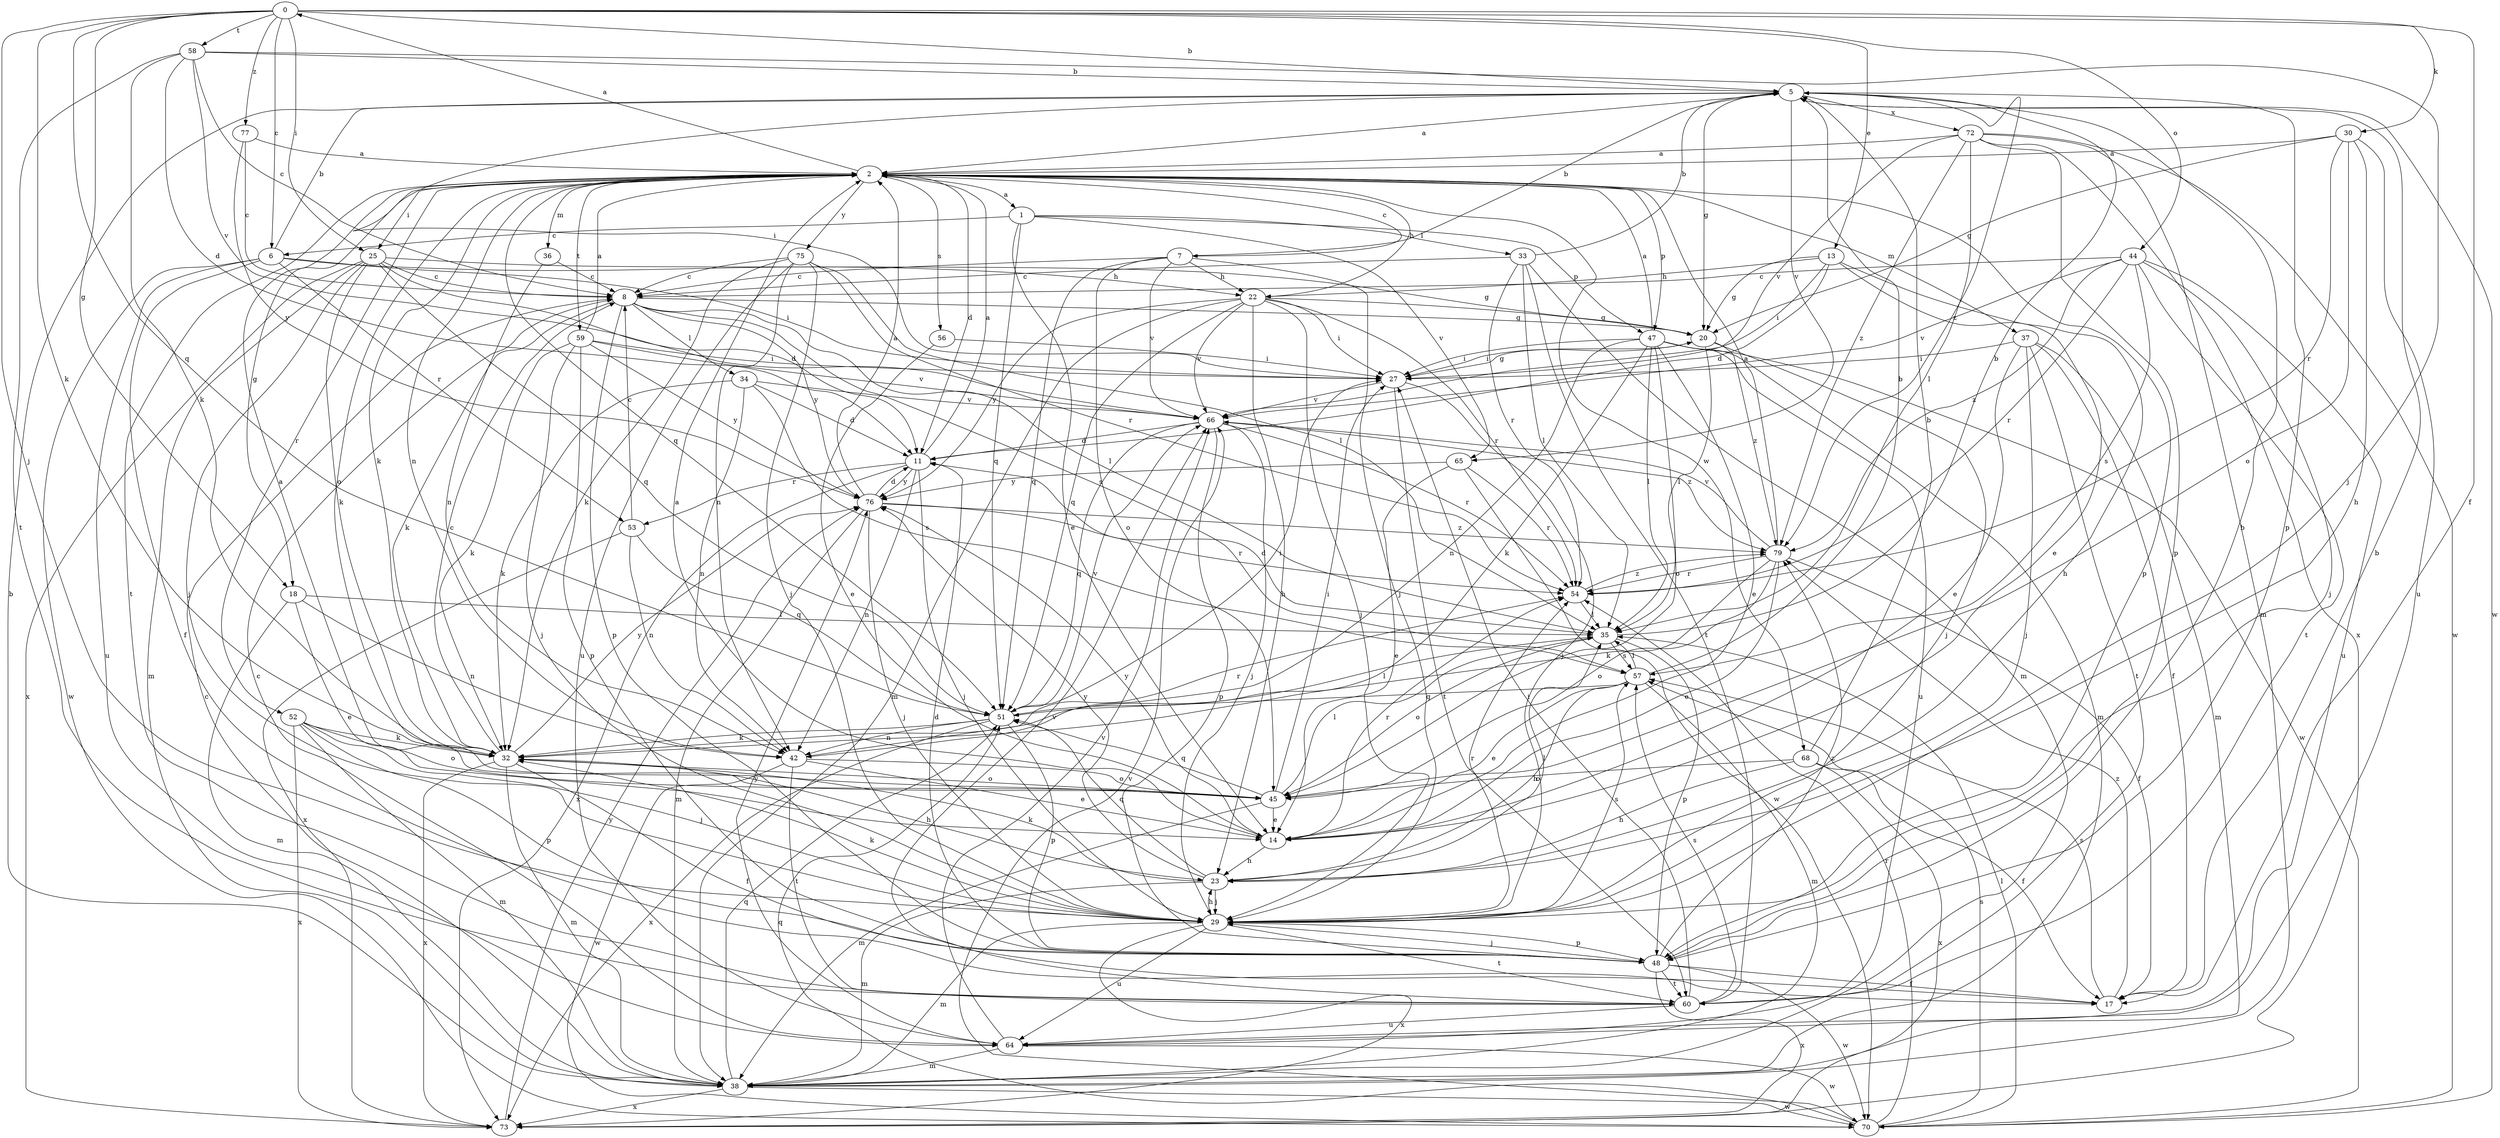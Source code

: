 strict digraph  {
0;
1;
2;
5;
6;
7;
8;
11;
13;
14;
17;
18;
20;
22;
23;
25;
27;
29;
30;
32;
33;
34;
35;
36;
37;
38;
42;
44;
45;
47;
48;
51;
52;
53;
54;
56;
57;
58;
59;
60;
64;
65;
66;
68;
70;
72;
73;
75;
76;
77;
79;
0 -> 5  [label=b];
0 -> 6  [label=c];
0 -> 13  [label=e];
0 -> 17  [label=f];
0 -> 18  [label=g];
0 -> 25  [label=i];
0 -> 29  [label=j];
0 -> 30  [label=k];
0 -> 32  [label=k];
0 -> 44  [label=o];
0 -> 51  [label=q];
0 -> 58  [label=t];
0 -> 77  [label=z];
1 -> 6  [label=c];
1 -> 14  [label=e];
1 -> 33  [label=l];
1 -> 47  [label=p];
1 -> 51  [label=q];
1 -> 65  [label=v];
2 -> 0  [label=a];
2 -> 1  [label=a];
2 -> 7  [label=c];
2 -> 11  [label=d];
2 -> 18  [label=g];
2 -> 22  [label=h];
2 -> 25  [label=i];
2 -> 32  [label=k];
2 -> 36  [label=m];
2 -> 37  [label=m];
2 -> 42  [label=n];
2 -> 45  [label=o];
2 -> 47  [label=p];
2 -> 48  [label=p];
2 -> 51  [label=q];
2 -> 52  [label=r];
2 -> 56  [label=s];
2 -> 59  [label=t];
2 -> 60  [label=t];
2 -> 68  [label=w];
2 -> 75  [label=y];
5 -> 2  [label=a];
5 -> 20  [label=g];
5 -> 27  [label=i];
5 -> 48  [label=p];
5 -> 65  [label=v];
5 -> 70  [label=w];
5 -> 72  [label=x];
5 -> 79  [label=z];
6 -> 5  [label=b];
6 -> 17  [label=f];
6 -> 22  [label=h];
6 -> 27  [label=i];
6 -> 53  [label=r];
6 -> 64  [label=u];
6 -> 70  [label=w];
7 -> 5  [label=b];
7 -> 8  [label=c];
7 -> 22  [label=h];
7 -> 29  [label=j];
7 -> 45  [label=o];
7 -> 51  [label=q];
7 -> 66  [label=v];
8 -> 20  [label=g];
8 -> 32  [label=k];
8 -> 34  [label=l];
8 -> 35  [label=l];
8 -> 48  [label=p];
8 -> 57  [label=s];
8 -> 76  [label=y];
11 -> 2  [label=a];
11 -> 29  [label=j];
11 -> 42  [label=n];
11 -> 53  [label=r];
11 -> 73  [label=x];
11 -> 76  [label=y];
13 -> 11  [label=d];
13 -> 14  [label=e];
13 -> 20  [label=g];
13 -> 22  [label=h];
13 -> 23  [label=h];
13 -> 27  [label=i];
14 -> 2  [label=a];
14 -> 23  [label=h];
14 -> 54  [label=r];
14 -> 76  [label=y];
17 -> 5  [label=b];
17 -> 57  [label=s];
17 -> 79  [label=z];
18 -> 14  [label=e];
18 -> 35  [label=l];
18 -> 38  [label=m];
18 -> 42  [label=n];
20 -> 27  [label=i];
20 -> 29  [label=j];
20 -> 35  [label=l];
20 -> 79  [label=z];
22 -> 20  [label=g];
22 -> 23  [label=h];
22 -> 27  [label=i];
22 -> 29  [label=j];
22 -> 38  [label=m];
22 -> 51  [label=q];
22 -> 54  [label=r];
22 -> 66  [label=v];
22 -> 76  [label=y];
23 -> 29  [label=j];
23 -> 32  [label=k];
23 -> 35  [label=l];
23 -> 38  [label=m];
23 -> 51  [label=q];
23 -> 76  [label=y];
25 -> 8  [label=c];
25 -> 11  [label=d];
25 -> 20  [label=g];
25 -> 29  [label=j];
25 -> 32  [label=k];
25 -> 38  [label=m];
25 -> 51  [label=q];
25 -> 73  [label=x];
27 -> 20  [label=g];
27 -> 29  [label=j];
27 -> 60  [label=t];
27 -> 66  [label=v];
29 -> 23  [label=h];
29 -> 32  [label=k];
29 -> 38  [label=m];
29 -> 48  [label=p];
29 -> 54  [label=r];
29 -> 57  [label=s];
29 -> 60  [label=t];
29 -> 64  [label=u];
29 -> 73  [label=x];
30 -> 2  [label=a];
30 -> 20  [label=g];
30 -> 23  [label=h];
30 -> 45  [label=o];
30 -> 54  [label=r];
30 -> 64  [label=u];
32 -> 8  [label=c];
32 -> 17  [label=f];
32 -> 23  [label=h];
32 -> 38  [label=m];
32 -> 45  [label=o];
32 -> 73  [label=x];
32 -> 76  [label=y];
33 -> 5  [label=b];
33 -> 8  [label=c];
33 -> 35  [label=l];
33 -> 38  [label=m];
33 -> 54  [label=r];
33 -> 60  [label=t];
34 -> 11  [label=d];
34 -> 32  [label=k];
34 -> 42  [label=n];
34 -> 57  [label=s];
34 -> 66  [label=v];
35 -> 5  [label=b];
35 -> 11  [label=d];
35 -> 45  [label=o];
35 -> 48  [label=p];
35 -> 57  [label=s];
36 -> 8  [label=c];
36 -> 42  [label=n];
37 -> 14  [label=e];
37 -> 17  [label=f];
37 -> 27  [label=i];
37 -> 29  [label=j];
37 -> 38  [label=m];
37 -> 60  [label=t];
38 -> 5  [label=b];
38 -> 8  [label=c];
38 -> 51  [label=q];
38 -> 70  [label=w];
38 -> 73  [label=x];
42 -> 14  [label=e];
42 -> 45  [label=o];
42 -> 54  [label=r];
42 -> 60  [label=t];
42 -> 70  [label=w];
44 -> 8  [label=c];
44 -> 29  [label=j];
44 -> 54  [label=r];
44 -> 57  [label=s];
44 -> 60  [label=t];
44 -> 64  [label=u];
44 -> 66  [label=v];
44 -> 79  [label=z];
45 -> 2  [label=a];
45 -> 14  [label=e];
45 -> 27  [label=i];
45 -> 35  [label=l];
45 -> 38  [label=m];
45 -> 51  [label=q];
47 -> 2  [label=a];
47 -> 14  [label=e];
47 -> 27  [label=i];
47 -> 32  [label=k];
47 -> 35  [label=l];
47 -> 38  [label=m];
47 -> 42  [label=n];
47 -> 45  [label=o];
47 -> 64  [label=u];
47 -> 70  [label=w];
48 -> 5  [label=b];
48 -> 11  [label=d];
48 -> 17  [label=f];
48 -> 29  [label=j];
48 -> 60  [label=t];
48 -> 70  [label=w];
48 -> 73  [label=x];
48 -> 79  [label=z];
51 -> 27  [label=i];
51 -> 32  [label=k];
51 -> 35  [label=l];
51 -> 42  [label=n];
51 -> 48  [label=p];
51 -> 66  [label=v];
51 -> 73  [label=x];
52 -> 29  [label=j];
52 -> 32  [label=k];
52 -> 38  [label=m];
52 -> 45  [label=o];
52 -> 48  [label=p];
52 -> 73  [label=x];
53 -> 8  [label=c];
53 -> 42  [label=n];
53 -> 51  [label=q];
53 -> 73  [label=x];
54 -> 35  [label=l];
54 -> 79  [label=z];
56 -> 14  [label=e];
56 -> 27  [label=i];
57 -> 5  [label=b];
57 -> 14  [label=e];
57 -> 23  [label=h];
57 -> 35  [label=l];
57 -> 38  [label=m];
57 -> 51  [label=q];
58 -> 5  [label=b];
58 -> 8  [label=c];
58 -> 11  [label=d];
58 -> 29  [label=j];
58 -> 32  [label=k];
58 -> 60  [label=t];
58 -> 66  [label=v];
59 -> 2  [label=a];
59 -> 27  [label=i];
59 -> 29  [label=j];
59 -> 32  [label=k];
59 -> 48  [label=p];
59 -> 66  [label=v];
59 -> 76  [label=y];
60 -> 27  [label=i];
60 -> 57  [label=s];
60 -> 64  [label=u];
60 -> 66  [label=v];
64 -> 8  [label=c];
64 -> 38  [label=m];
64 -> 66  [label=v];
64 -> 70  [label=w];
64 -> 76  [label=y];
65 -> 14  [label=e];
65 -> 54  [label=r];
65 -> 70  [label=w];
65 -> 76  [label=y];
66 -> 11  [label=d];
66 -> 29  [label=j];
66 -> 48  [label=p];
66 -> 51  [label=q];
66 -> 54  [label=r];
66 -> 79  [label=z];
68 -> 5  [label=b];
68 -> 17  [label=f];
68 -> 23  [label=h];
68 -> 45  [label=o];
68 -> 73  [label=x];
70 -> 35  [label=l];
70 -> 51  [label=q];
70 -> 54  [label=r];
70 -> 57  [label=s];
70 -> 66  [label=v];
72 -> 2  [label=a];
72 -> 35  [label=l];
72 -> 38  [label=m];
72 -> 48  [label=p];
72 -> 66  [label=v];
72 -> 70  [label=w];
72 -> 73  [label=x];
72 -> 79  [label=z];
73 -> 76  [label=y];
75 -> 8  [label=c];
75 -> 29  [label=j];
75 -> 32  [label=k];
75 -> 35  [label=l];
75 -> 42  [label=n];
75 -> 54  [label=r];
75 -> 64  [label=u];
76 -> 2  [label=a];
76 -> 11  [label=d];
76 -> 29  [label=j];
76 -> 38  [label=m];
76 -> 54  [label=r];
76 -> 79  [label=z];
77 -> 2  [label=a];
77 -> 8  [label=c];
77 -> 76  [label=y];
79 -> 2  [label=a];
79 -> 14  [label=e];
79 -> 17  [label=f];
79 -> 32  [label=k];
79 -> 45  [label=o];
79 -> 54  [label=r];
79 -> 66  [label=v];
}
